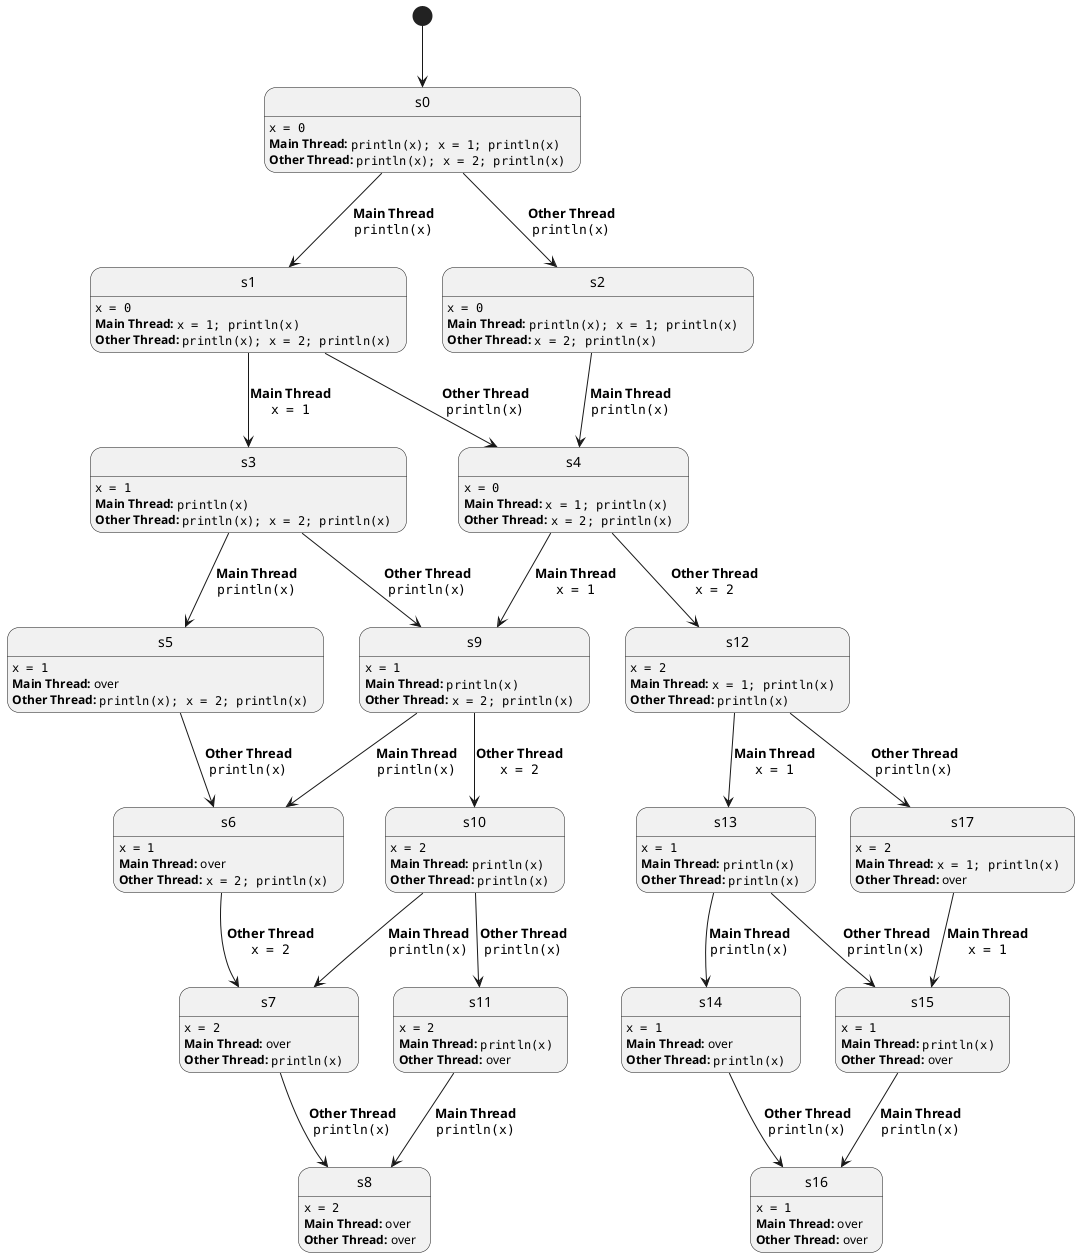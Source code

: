 @startuml
[*] --> s0

s0: ""x = 0""
s0: **Main Thread:** ""println(x); x = 1; println(x)""
s0: **Other Thread:** ""println(x); x = 2; println(x)""

s0 --> s1: **Main Thread**\n""println(x)""
s0 --> s2: **Other Thread**\n""println(x)""

s1: ""x = 0""
s1: **Main Thread:** ""x = 1; println(x)""
s1: **Other Thread:** ""println(x); x = 2; println(x)""

s2: ""x = 0""
s2: **Main Thread:** ""println(x); x = 1; println(x)""
s2: **Other Thread:** ""x = 2; println(x)""


s1 --> s3: **Main Thread**\n""x = 1""
s1 --> s4: **Other Thread**\n""println(x)""
s2 --> s4: **Main Thread**\n""println(x)""

s3: ""x = 1""
s3: **Main Thread:** ""println(x)""
s3: **Other Thread:** ""println(x); x = 2; println(x)""

s4: ""x = 0""
s4: **Main Thread:** ""x = 1; println(x)""
s4: **Other Thread:** ""x = 2; println(x)""

s3 --> s5: **Main Thread**\n""println(x)""

s5: ""x = 1""
s5: **Main Thread:** over
s5: **Other Thread:** ""println(x); x = 2; println(x)""

s5 --> s6: **Other Thread**\n""println(x)""

s6: ""x = 1""
s6: **Main Thread:** over
s6: **Other Thread:** ""x = 2; println(x)""

s6 --> s7: **Other Thread**\n""x = 2""

s7: ""x = 2""
s7: **Main Thread:** over
s7: **Other Thread:** ""println(x)""

s7 --> s8: **Other Thread**\n""println(x)""

s8: ""x = 2""
s8: **Main Thread:** over
s8: **Other Thread:** over

s3 --> s9: **Other Thread**\n""println(x)""

s9: ""x = 1""
s9: **Main Thread:** ""println(x)""
s9: **Other Thread:** ""x = 2; println(x)""

s9 --> s6: **Main Thread**\n""println(x)""

s9 --> s10: **Other Thread**\n""x = 2""

s10: ""x = 2""
s10: **Main Thread:** ""println(x)""
s10: **Other Thread:** ""println(x)""

s10 --> s7: **Main Thread**\n""println(x)""
s10 --> s11: **Other Thread**\n""println(x)""

s11: ""x = 2""
s11: **Main Thread:** ""println(x)""
s11: **Other Thread:** over

s11 --> s8: **Main Thread**\n""println(x)""

s4 --> s9: **Main Thread**\n""x = 1""

s4 --> s12: **Other Thread**\n""x = 2""

s12: ""x = 2""
s12: **Main Thread:** ""x = 1; println(x)""
s12: **Other Thread:** ""println(x)""

s12 --> s13: **Main Thread**\n""x = 1""

s13: ""x = 1""
s13: **Main Thread:** ""println(x)""
s13: **Other Thread:** ""println(x)""

s13 --> s14: **Main Thread**\n""println(x)""
s13 --> s15: **Other Thread**\n""println(x)""

s14: ""x = 1""
s14: **Main Thread:** over
s14: **Other Thread:** ""println(x)""

s15: ""x = 1""
s15: **Main Thread:** ""println(x)""
s15: **Other Thread:** over

s15 --> s16: **Main Thread**\n""println(x)""
s14 --> s16: **Other Thread**\n""println(x)""

s16: ""x = 1""
s16: **Main Thread:** over
s16: **Other Thread:** over

s12 --> s17: **Other Thread**\n""println(x)""

s17: ""x = 2""
s17: **Main Thread:** ""x = 1; println(x)""
s17: **Other Thread:** over

s17 --> s15: **Main Thread**\n""x = 1""

@enduml